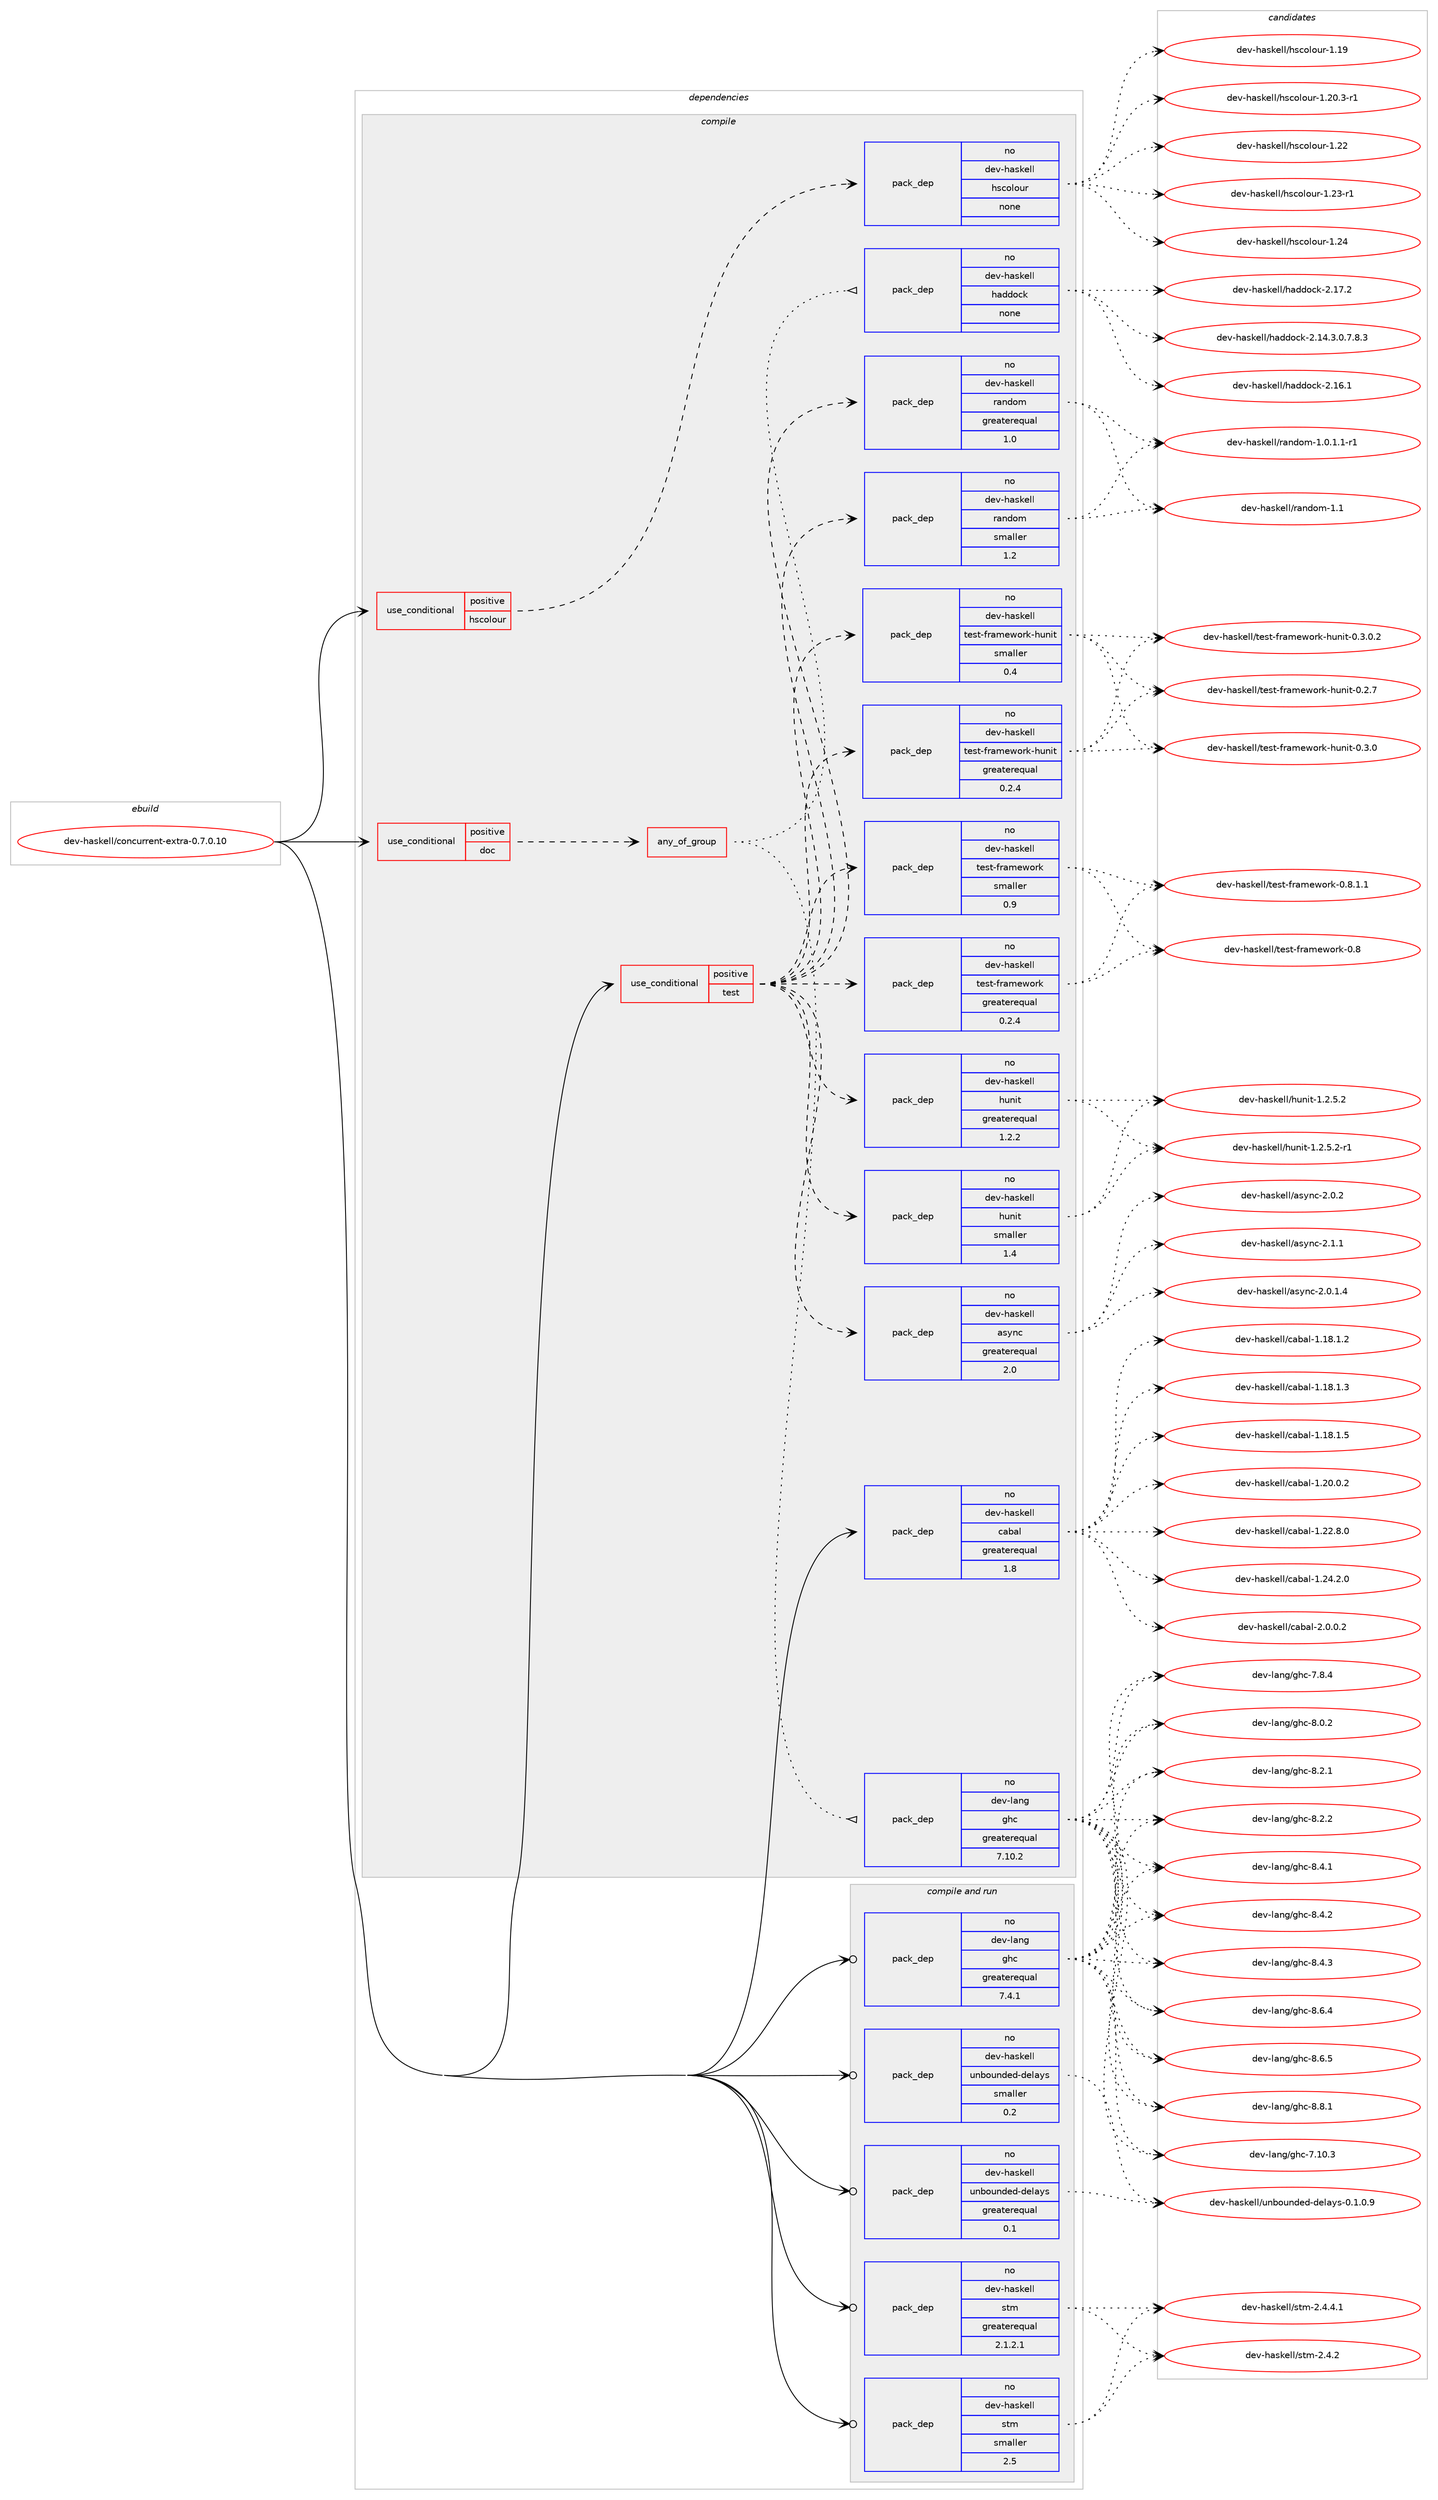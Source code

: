 digraph prolog {

# *************
# Graph options
# *************

newrank=true;
concentrate=true;
compound=true;
graph [rankdir=LR,fontname=Helvetica,fontsize=10,ranksep=1.5];#, ranksep=2.5, nodesep=0.2];
edge  [arrowhead=vee];
node  [fontname=Helvetica,fontsize=10];

# **********
# The ebuild
# **********

subgraph cluster_leftcol {
color=gray;
rank=same;
label=<<i>ebuild</i>>;
id [label="dev-haskell/concurrent-extra-0.7.0.10", color=red, width=4, href="../dev-haskell/concurrent-extra-0.7.0.10.svg"];
}

# ****************
# The dependencies
# ****************

subgraph cluster_midcol {
color=gray;
label=<<i>dependencies</i>>;
subgraph cluster_compile {
fillcolor="#eeeeee";
style=filled;
label=<<i>compile</i>>;
subgraph cond125223 {
dependency529403 [label=<<TABLE BORDER="0" CELLBORDER="1" CELLSPACING="0" CELLPADDING="4"><TR><TD ROWSPAN="3" CELLPADDING="10">use_conditional</TD></TR><TR><TD>positive</TD></TR><TR><TD>doc</TD></TR></TABLE>>, shape=none, color=red];
subgraph any9644 {
dependency529404 [label=<<TABLE BORDER="0" CELLBORDER="1" CELLSPACING="0" CELLPADDING="4"><TR><TD CELLPADDING="10">any_of_group</TD></TR></TABLE>>, shape=none, color=red];subgraph pack394179 {
dependency529405 [label=<<TABLE BORDER="0" CELLBORDER="1" CELLSPACING="0" CELLPADDING="4" WIDTH="220"><TR><TD ROWSPAN="6" CELLPADDING="30">pack_dep</TD></TR><TR><TD WIDTH="110">no</TD></TR><TR><TD>dev-haskell</TD></TR><TR><TD>haddock</TD></TR><TR><TD>none</TD></TR><TR><TD></TD></TR></TABLE>>, shape=none, color=blue];
}
dependency529404:e -> dependency529405:w [weight=20,style="dotted",arrowhead="oinv"];
subgraph pack394180 {
dependency529406 [label=<<TABLE BORDER="0" CELLBORDER="1" CELLSPACING="0" CELLPADDING="4" WIDTH="220"><TR><TD ROWSPAN="6" CELLPADDING="30">pack_dep</TD></TR><TR><TD WIDTH="110">no</TD></TR><TR><TD>dev-lang</TD></TR><TR><TD>ghc</TD></TR><TR><TD>greaterequal</TD></TR><TR><TD>7.10.2</TD></TR></TABLE>>, shape=none, color=blue];
}
dependency529404:e -> dependency529406:w [weight=20,style="dotted",arrowhead="oinv"];
}
dependency529403:e -> dependency529404:w [weight=20,style="dashed",arrowhead="vee"];
}
id:e -> dependency529403:w [weight=20,style="solid",arrowhead="vee"];
subgraph cond125224 {
dependency529407 [label=<<TABLE BORDER="0" CELLBORDER="1" CELLSPACING="0" CELLPADDING="4"><TR><TD ROWSPAN="3" CELLPADDING="10">use_conditional</TD></TR><TR><TD>positive</TD></TR><TR><TD>hscolour</TD></TR></TABLE>>, shape=none, color=red];
subgraph pack394181 {
dependency529408 [label=<<TABLE BORDER="0" CELLBORDER="1" CELLSPACING="0" CELLPADDING="4" WIDTH="220"><TR><TD ROWSPAN="6" CELLPADDING="30">pack_dep</TD></TR><TR><TD WIDTH="110">no</TD></TR><TR><TD>dev-haskell</TD></TR><TR><TD>hscolour</TD></TR><TR><TD>none</TD></TR><TR><TD></TD></TR></TABLE>>, shape=none, color=blue];
}
dependency529407:e -> dependency529408:w [weight=20,style="dashed",arrowhead="vee"];
}
id:e -> dependency529407:w [weight=20,style="solid",arrowhead="vee"];
subgraph cond125225 {
dependency529409 [label=<<TABLE BORDER="0" CELLBORDER="1" CELLSPACING="0" CELLPADDING="4"><TR><TD ROWSPAN="3" CELLPADDING="10">use_conditional</TD></TR><TR><TD>positive</TD></TR><TR><TD>test</TD></TR></TABLE>>, shape=none, color=red];
subgraph pack394182 {
dependency529410 [label=<<TABLE BORDER="0" CELLBORDER="1" CELLSPACING="0" CELLPADDING="4" WIDTH="220"><TR><TD ROWSPAN="6" CELLPADDING="30">pack_dep</TD></TR><TR><TD WIDTH="110">no</TD></TR><TR><TD>dev-haskell</TD></TR><TR><TD>async</TD></TR><TR><TD>greaterequal</TD></TR><TR><TD>2.0</TD></TR></TABLE>>, shape=none, color=blue];
}
dependency529409:e -> dependency529410:w [weight=20,style="dashed",arrowhead="vee"];
subgraph pack394183 {
dependency529411 [label=<<TABLE BORDER="0" CELLBORDER="1" CELLSPACING="0" CELLPADDING="4" WIDTH="220"><TR><TD ROWSPAN="6" CELLPADDING="30">pack_dep</TD></TR><TR><TD WIDTH="110">no</TD></TR><TR><TD>dev-haskell</TD></TR><TR><TD>hunit</TD></TR><TR><TD>greaterequal</TD></TR><TR><TD>1.2.2</TD></TR></TABLE>>, shape=none, color=blue];
}
dependency529409:e -> dependency529411:w [weight=20,style="dashed",arrowhead="vee"];
subgraph pack394184 {
dependency529412 [label=<<TABLE BORDER="0" CELLBORDER="1" CELLSPACING="0" CELLPADDING="4" WIDTH="220"><TR><TD ROWSPAN="6" CELLPADDING="30">pack_dep</TD></TR><TR><TD WIDTH="110">no</TD></TR><TR><TD>dev-haskell</TD></TR><TR><TD>hunit</TD></TR><TR><TD>smaller</TD></TR><TR><TD>1.4</TD></TR></TABLE>>, shape=none, color=blue];
}
dependency529409:e -> dependency529412:w [weight=20,style="dashed",arrowhead="vee"];
subgraph pack394185 {
dependency529413 [label=<<TABLE BORDER="0" CELLBORDER="1" CELLSPACING="0" CELLPADDING="4" WIDTH="220"><TR><TD ROWSPAN="6" CELLPADDING="30">pack_dep</TD></TR><TR><TD WIDTH="110">no</TD></TR><TR><TD>dev-haskell</TD></TR><TR><TD>random</TD></TR><TR><TD>greaterequal</TD></TR><TR><TD>1.0</TD></TR></TABLE>>, shape=none, color=blue];
}
dependency529409:e -> dependency529413:w [weight=20,style="dashed",arrowhead="vee"];
subgraph pack394186 {
dependency529414 [label=<<TABLE BORDER="0" CELLBORDER="1" CELLSPACING="0" CELLPADDING="4" WIDTH="220"><TR><TD ROWSPAN="6" CELLPADDING="30">pack_dep</TD></TR><TR><TD WIDTH="110">no</TD></TR><TR><TD>dev-haskell</TD></TR><TR><TD>random</TD></TR><TR><TD>smaller</TD></TR><TR><TD>1.2</TD></TR></TABLE>>, shape=none, color=blue];
}
dependency529409:e -> dependency529414:w [weight=20,style="dashed",arrowhead="vee"];
subgraph pack394187 {
dependency529415 [label=<<TABLE BORDER="0" CELLBORDER="1" CELLSPACING="0" CELLPADDING="4" WIDTH="220"><TR><TD ROWSPAN="6" CELLPADDING="30">pack_dep</TD></TR><TR><TD WIDTH="110">no</TD></TR><TR><TD>dev-haskell</TD></TR><TR><TD>test-framework</TD></TR><TR><TD>greaterequal</TD></TR><TR><TD>0.2.4</TD></TR></TABLE>>, shape=none, color=blue];
}
dependency529409:e -> dependency529415:w [weight=20,style="dashed",arrowhead="vee"];
subgraph pack394188 {
dependency529416 [label=<<TABLE BORDER="0" CELLBORDER="1" CELLSPACING="0" CELLPADDING="4" WIDTH="220"><TR><TD ROWSPAN="6" CELLPADDING="30">pack_dep</TD></TR><TR><TD WIDTH="110">no</TD></TR><TR><TD>dev-haskell</TD></TR><TR><TD>test-framework</TD></TR><TR><TD>smaller</TD></TR><TR><TD>0.9</TD></TR></TABLE>>, shape=none, color=blue];
}
dependency529409:e -> dependency529416:w [weight=20,style="dashed",arrowhead="vee"];
subgraph pack394189 {
dependency529417 [label=<<TABLE BORDER="0" CELLBORDER="1" CELLSPACING="0" CELLPADDING="4" WIDTH="220"><TR><TD ROWSPAN="6" CELLPADDING="30">pack_dep</TD></TR><TR><TD WIDTH="110">no</TD></TR><TR><TD>dev-haskell</TD></TR><TR><TD>test-framework-hunit</TD></TR><TR><TD>greaterequal</TD></TR><TR><TD>0.2.4</TD></TR></TABLE>>, shape=none, color=blue];
}
dependency529409:e -> dependency529417:w [weight=20,style="dashed",arrowhead="vee"];
subgraph pack394190 {
dependency529418 [label=<<TABLE BORDER="0" CELLBORDER="1" CELLSPACING="0" CELLPADDING="4" WIDTH="220"><TR><TD ROWSPAN="6" CELLPADDING="30">pack_dep</TD></TR><TR><TD WIDTH="110">no</TD></TR><TR><TD>dev-haskell</TD></TR><TR><TD>test-framework-hunit</TD></TR><TR><TD>smaller</TD></TR><TR><TD>0.4</TD></TR></TABLE>>, shape=none, color=blue];
}
dependency529409:e -> dependency529418:w [weight=20,style="dashed",arrowhead="vee"];
}
id:e -> dependency529409:w [weight=20,style="solid",arrowhead="vee"];
subgraph pack394191 {
dependency529419 [label=<<TABLE BORDER="0" CELLBORDER="1" CELLSPACING="0" CELLPADDING="4" WIDTH="220"><TR><TD ROWSPAN="6" CELLPADDING="30">pack_dep</TD></TR><TR><TD WIDTH="110">no</TD></TR><TR><TD>dev-haskell</TD></TR><TR><TD>cabal</TD></TR><TR><TD>greaterequal</TD></TR><TR><TD>1.8</TD></TR></TABLE>>, shape=none, color=blue];
}
id:e -> dependency529419:w [weight=20,style="solid",arrowhead="vee"];
}
subgraph cluster_compileandrun {
fillcolor="#eeeeee";
style=filled;
label=<<i>compile and run</i>>;
subgraph pack394192 {
dependency529420 [label=<<TABLE BORDER="0" CELLBORDER="1" CELLSPACING="0" CELLPADDING="4" WIDTH="220"><TR><TD ROWSPAN="6" CELLPADDING="30">pack_dep</TD></TR><TR><TD WIDTH="110">no</TD></TR><TR><TD>dev-haskell</TD></TR><TR><TD>stm</TD></TR><TR><TD>greaterequal</TD></TR><TR><TD>2.1.2.1</TD></TR></TABLE>>, shape=none, color=blue];
}
id:e -> dependency529420:w [weight=20,style="solid",arrowhead="odotvee"];
subgraph pack394193 {
dependency529421 [label=<<TABLE BORDER="0" CELLBORDER="1" CELLSPACING="0" CELLPADDING="4" WIDTH="220"><TR><TD ROWSPAN="6" CELLPADDING="30">pack_dep</TD></TR><TR><TD WIDTH="110">no</TD></TR><TR><TD>dev-haskell</TD></TR><TR><TD>stm</TD></TR><TR><TD>smaller</TD></TR><TR><TD>2.5</TD></TR></TABLE>>, shape=none, color=blue];
}
id:e -> dependency529421:w [weight=20,style="solid",arrowhead="odotvee"];
subgraph pack394194 {
dependency529422 [label=<<TABLE BORDER="0" CELLBORDER="1" CELLSPACING="0" CELLPADDING="4" WIDTH="220"><TR><TD ROWSPAN="6" CELLPADDING="30">pack_dep</TD></TR><TR><TD WIDTH="110">no</TD></TR><TR><TD>dev-haskell</TD></TR><TR><TD>unbounded-delays</TD></TR><TR><TD>greaterequal</TD></TR><TR><TD>0.1</TD></TR></TABLE>>, shape=none, color=blue];
}
id:e -> dependency529422:w [weight=20,style="solid",arrowhead="odotvee"];
subgraph pack394195 {
dependency529423 [label=<<TABLE BORDER="0" CELLBORDER="1" CELLSPACING="0" CELLPADDING="4" WIDTH="220"><TR><TD ROWSPAN="6" CELLPADDING="30">pack_dep</TD></TR><TR><TD WIDTH="110">no</TD></TR><TR><TD>dev-haskell</TD></TR><TR><TD>unbounded-delays</TD></TR><TR><TD>smaller</TD></TR><TR><TD>0.2</TD></TR></TABLE>>, shape=none, color=blue];
}
id:e -> dependency529423:w [weight=20,style="solid",arrowhead="odotvee"];
subgraph pack394196 {
dependency529424 [label=<<TABLE BORDER="0" CELLBORDER="1" CELLSPACING="0" CELLPADDING="4" WIDTH="220"><TR><TD ROWSPAN="6" CELLPADDING="30">pack_dep</TD></TR><TR><TD WIDTH="110">no</TD></TR><TR><TD>dev-lang</TD></TR><TR><TD>ghc</TD></TR><TR><TD>greaterequal</TD></TR><TR><TD>7.4.1</TD></TR></TABLE>>, shape=none, color=blue];
}
id:e -> dependency529424:w [weight=20,style="solid",arrowhead="odotvee"];
}
subgraph cluster_run {
fillcolor="#eeeeee";
style=filled;
label=<<i>run</i>>;
}
}

# **************
# The candidates
# **************

subgraph cluster_choices {
rank=same;
color=gray;
label=<<i>candidates</i>>;

subgraph choice394179 {
color=black;
nodesep=1;
choice1001011184510497115107101108108471049710010011199107455046495246514648465546564651 [label="dev-haskell/haddock-2.14.3.0.7.8.3", color=red, width=4,href="../dev-haskell/haddock-2.14.3.0.7.8.3.svg"];
choice100101118451049711510710110810847104971001001119910745504649544649 [label="dev-haskell/haddock-2.16.1", color=red, width=4,href="../dev-haskell/haddock-2.16.1.svg"];
choice100101118451049711510710110810847104971001001119910745504649554650 [label="dev-haskell/haddock-2.17.2", color=red, width=4,href="../dev-haskell/haddock-2.17.2.svg"];
dependency529405:e -> choice1001011184510497115107101108108471049710010011199107455046495246514648465546564651:w [style=dotted,weight="100"];
dependency529405:e -> choice100101118451049711510710110810847104971001001119910745504649544649:w [style=dotted,weight="100"];
dependency529405:e -> choice100101118451049711510710110810847104971001001119910745504649554650:w [style=dotted,weight="100"];
}
subgraph choice394180 {
color=black;
nodesep=1;
choice1001011184510897110103471031049945554649484651 [label="dev-lang/ghc-7.10.3", color=red, width=4,href="../dev-lang/ghc-7.10.3.svg"];
choice10010111845108971101034710310499455546564652 [label="dev-lang/ghc-7.8.4", color=red, width=4,href="../dev-lang/ghc-7.8.4.svg"];
choice10010111845108971101034710310499455646484650 [label="dev-lang/ghc-8.0.2", color=red, width=4,href="../dev-lang/ghc-8.0.2.svg"];
choice10010111845108971101034710310499455646504649 [label="dev-lang/ghc-8.2.1", color=red, width=4,href="../dev-lang/ghc-8.2.1.svg"];
choice10010111845108971101034710310499455646504650 [label="dev-lang/ghc-8.2.2", color=red, width=4,href="../dev-lang/ghc-8.2.2.svg"];
choice10010111845108971101034710310499455646524649 [label="dev-lang/ghc-8.4.1", color=red, width=4,href="../dev-lang/ghc-8.4.1.svg"];
choice10010111845108971101034710310499455646524650 [label="dev-lang/ghc-8.4.2", color=red, width=4,href="../dev-lang/ghc-8.4.2.svg"];
choice10010111845108971101034710310499455646524651 [label="dev-lang/ghc-8.4.3", color=red, width=4,href="../dev-lang/ghc-8.4.3.svg"];
choice10010111845108971101034710310499455646544652 [label="dev-lang/ghc-8.6.4", color=red, width=4,href="../dev-lang/ghc-8.6.4.svg"];
choice10010111845108971101034710310499455646544653 [label="dev-lang/ghc-8.6.5", color=red, width=4,href="../dev-lang/ghc-8.6.5.svg"];
choice10010111845108971101034710310499455646564649 [label="dev-lang/ghc-8.8.1", color=red, width=4,href="../dev-lang/ghc-8.8.1.svg"];
dependency529406:e -> choice1001011184510897110103471031049945554649484651:w [style=dotted,weight="100"];
dependency529406:e -> choice10010111845108971101034710310499455546564652:w [style=dotted,weight="100"];
dependency529406:e -> choice10010111845108971101034710310499455646484650:w [style=dotted,weight="100"];
dependency529406:e -> choice10010111845108971101034710310499455646504649:w [style=dotted,weight="100"];
dependency529406:e -> choice10010111845108971101034710310499455646504650:w [style=dotted,weight="100"];
dependency529406:e -> choice10010111845108971101034710310499455646524649:w [style=dotted,weight="100"];
dependency529406:e -> choice10010111845108971101034710310499455646524650:w [style=dotted,weight="100"];
dependency529406:e -> choice10010111845108971101034710310499455646524651:w [style=dotted,weight="100"];
dependency529406:e -> choice10010111845108971101034710310499455646544652:w [style=dotted,weight="100"];
dependency529406:e -> choice10010111845108971101034710310499455646544653:w [style=dotted,weight="100"];
dependency529406:e -> choice10010111845108971101034710310499455646564649:w [style=dotted,weight="100"];
}
subgraph choice394181 {
color=black;
nodesep=1;
choice100101118451049711510710110810847104115991111081111171144549464957 [label="dev-haskell/hscolour-1.19", color=red, width=4,href="../dev-haskell/hscolour-1.19.svg"];
choice10010111845104971151071011081084710411599111108111117114454946504846514511449 [label="dev-haskell/hscolour-1.20.3-r1", color=red, width=4,href="../dev-haskell/hscolour-1.20.3-r1.svg"];
choice100101118451049711510710110810847104115991111081111171144549465050 [label="dev-haskell/hscolour-1.22", color=red, width=4,href="../dev-haskell/hscolour-1.22.svg"];
choice1001011184510497115107101108108471041159911110811111711445494650514511449 [label="dev-haskell/hscolour-1.23-r1", color=red, width=4,href="../dev-haskell/hscolour-1.23-r1.svg"];
choice100101118451049711510710110810847104115991111081111171144549465052 [label="dev-haskell/hscolour-1.24", color=red, width=4,href="../dev-haskell/hscolour-1.24.svg"];
dependency529408:e -> choice100101118451049711510710110810847104115991111081111171144549464957:w [style=dotted,weight="100"];
dependency529408:e -> choice10010111845104971151071011081084710411599111108111117114454946504846514511449:w [style=dotted,weight="100"];
dependency529408:e -> choice100101118451049711510710110810847104115991111081111171144549465050:w [style=dotted,weight="100"];
dependency529408:e -> choice1001011184510497115107101108108471041159911110811111711445494650514511449:w [style=dotted,weight="100"];
dependency529408:e -> choice100101118451049711510710110810847104115991111081111171144549465052:w [style=dotted,weight="100"];
}
subgraph choice394182 {
color=black;
nodesep=1;
choice10010111845104971151071011081084797115121110994550464846494652 [label="dev-haskell/async-2.0.1.4", color=red, width=4,href="../dev-haskell/async-2.0.1.4.svg"];
choice1001011184510497115107101108108479711512111099455046484650 [label="dev-haskell/async-2.0.2", color=red, width=4,href="../dev-haskell/async-2.0.2.svg"];
choice1001011184510497115107101108108479711512111099455046494649 [label="dev-haskell/async-2.1.1", color=red, width=4,href="../dev-haskell/async-2.1.1.svg"];
dependency529410:e -> choice10010111845104971151071011081084797115121110994550464846494652:w [style=dotted,weight="100"];
dependency529410:e -> choice1001011184510497115107101108108479711512111099455046484650:w [style=dotted,weight="100"];
dependency529410:e -> choice1001011184510497115107101108108479711512111099455046494649:w [style=dotted,weight="100"];
}
subgraph choice394183 {
color=black;
nodesep=1;
choice1001011184510497115107101108108471041171101051164549465046534650 [label="dev-haskell/hunit-1.2.5.2", color=red, width=4,href="../dev-haskell/hunit-1.2.5.2.svg"];
choice10010111845104971151071011081084710411711010511645494650465346504511449 [label="dev-haskell/hunit-1.2.5.2-r1", color=red, width=4,href="../dev-haskell/hunit-1.2.5.2-r1.svg"];
dependency529411:e -> choice1001011184510497115107101108108471041171101051164549465046534650:w [style=dotted,weight="100"];
dependency529411:e -> choice10010111845104971151071011081084710411711010511645494650465346504511449:w [style=dotted,weight="100"];
}
subgraph choice394184 {
color=black;
nodesep=1;
choice1001011184510497115107101108108471041171101051164549465046534650 [label="dev-haskell/hunit-1.2.5.2", color=red, width=4,href="../dev-haskell/hunit-1.2.5.2.svg"];
choice10010111845104971151071011081084710411711010511645494650465346504511449 [label="dev-haskell/hunit-1.2.5.2-r1", color=red, width=4,href="../dev-haskell/hunit-1.2.5.2-r1.svg"];
dependency529412:e -> choice1001011184510497115107101108108471041171101051164549465046534650:w [style=dotted,weight="100"];
dependency529412:e -> choice10010111845104971151071011081084710411711010511645494650465346504511449:w [style=dotted,weight="100"];
}
subgraph choice394185 {
color=black;
nodesep=1;
choice1001011184510497115107101108108471149711010011110945494648464946494511449 [label="dev-haskell/random-1.0.1.1-r1", color=red, width=4,href="../dev-haskell/random-1.0.1.1-r1.svg"];
choice1001011184510497115107101108108471149711010011110945494649 [label="dev-haskell/random-1.1", color=red, width=4,href="../dev-haskell/random-1.1.svg"];
dependency529413:e -> choice1001011184510497115107101108108471149711010011110945494648464946494511449:w [style=dotted,weight="100"];
dependency529413:e -> choice1001011184510497115107101108108471149711010011110945494649:w [style=dotted,weight="100"];
}
subgraph choice394186 {
color=black;
nodesep=1;
choice1001011184510497115107101108108471149711010011110945494648464946494511449 [label="dev-haskell/random-1.0.1.1-r1", color=red, width=4,href="../dev-haskell/random-1.0.1.1-r1.svg"];
choice1001011184510497115107101108108471149711010011110945494649 [label="dev-haskell/random-1.1", color=red, width=4,href="../dev-haskell/random-1.1.svg"];
dependency529414:e -> choice1001011184510497115107101108108471149711010011110945494648464946494511449:w [style=dotted,weight="100"];
dependency529414:e -> choice1001011184510497115107101108108471149711010011110945494649:w [style=dotted,weight="100"];
}
subgraph choice394187 {
color=black;
nodesep=1;
choice100101118451049711510710110810847116101115116451021149710910111911111410745484656 [label="dev-haskell/test-framework-0.8", color=red, width=4,href="../dev-haskell/test-framework-0.8.svg"];
choice10010111845104971151071011081084711610111511645102114971091011191111141074548465646494649 [label="dev-haskell/test-framework-0.8.1.1", color=red, width=4,href="../dev-haskell/test-framework-0.8.1.1.svg"];
dependency529415:e -> choice100101118451049711510710110810847116101115116451021149710910111911111410745484656:w [style=dotted,weight="100"];
dependency529415:e -> choice10010111845104971151071011081084711610111511645102114971091011191111141074548465646494649:w [style=dotted,weight="100"];
}
subgraph choice394188 {
color=black;
nodesep=1;
choice100101118451049711510710110810847116101115116451021149710910111911111410745484656 [label="dev-haskell/test-framework-0.8", color=red, width=4,href="../dev-haskell/test-framework-0.8.svg"];
choice10010111845104971151071011081084711610111511645102114971091011191111141074548465646494649 [label="dev-haskell/test-framework-0.8.1.1", color=red, width=4,href="../dev-haskell/test-framework-0.8.1.1.svg"];
dependency529416:e -> choice100101118451049711510710110810847116101115116451021149710910111911111410745484656:w [style=dotted,weight="100"];
dependency529416:e -> choice10010111845104971151071011081084711610111511645102114971091011191111141074548465646494649:w [style=dotted,weight="100"];
}
subgraph choice394189 {
color=black;
nodesep=1;
choice100101118451049711510710110810847116101115116451021149710910111911111410745104117110105116454846504655 [label="dev-haskell/test-framework-hunit-0.2.7", color=red, width=4,href="../dev-haskell/test-framework-hunit-0.2.7.svg"];
choice100101118451049711510710110810847116101115116451021149710910111911111410745104117110105116454846514648 [label="dev-haskell/test-framework-hunit-0.3.0", color=red, width=4,href="../dev-haskell/test-framework-hunit-0.3.0.svg"];
choice1001011184510497115107101108108471161011151164510211497109101119111114107451041171101051164548465146484650 [label="dev-haskell/test-framework-hunit-0.3.0.2", color=red, width=4,href="../dev-haskell/test-framework-hunit-0.3.0.2.svg"];
dependency529417:e -> choice100101118451049711510710110810847116101115116451021149710910111911111410745104117110105116454846504655:w [style=dotted,weight="100"];
dependency529417:e -> choice100101118451049711510710110810847116101115116451021149710910111911111410745104117110105116454846514648:w [style=dotted,weight="100"];
dependency529417:e -> choice1001011184510497115107101108108471161011151164510211497109101119111114107451041171101051164548465146484650:w [style=dotted,weight="100"];
}
subgraph choice394190 {
color=black;
nodesep=1;
choice100101118451049711510710110810847116101115116451021149710910111911111410745104117110105116454846504655 [label="dev-haskell/test-framework-hunit-0.2.7", color=red, width=4,href="../dev-haskell/test-framework-hunit-0.2.7.svg"];
choice100101118451049711510710110810847116101115116451021149710910111911111410745104117110105116454846514648 [label="dev-haskell/test-framework-hunit-0.3.0", color=red, width=4,href="../dev-haskell/test-framework-hunit-0.3.0.svg"];
choice1001011184510497115107101108108471161011151164510211497109101119111114107451041171101051164548465146484650 [label="dev-haskell/test-framework-hunit-0.3.0.2", color=red, width=4,href="../dev-haskell/test-framework-hunit-0.3.0.2.svg"];
dependency529418:e -> choice100101118451049711510710110810847116101115116451021149710910111911111410745104117110105116454846504655:w [style=dotted,weight="100"];
dependency529418:e -> choice100101118451049711510710110810847116101115116451021149710910111911111410745104117110105116454846514648:w [style=dotted,weight="100"];
dependency529418:e -> choice1001011184510497115107101108108471161011151164510211497109101119111114107451041171101051164548465146484650:w [style=dotted,weight="100"];
}
subgraph choice394191 {
color=black;
nodesep=1;
choice10010111845104971151071011081084799979897108454946495646494650 [label="dev-haskell/cabal-1.18.1.2", color=red, width=4,href="../dev-haskell/cabal-1.18.1.2.svg"];
choice10010111845104971151071011081084799979897108454946495646494651 [label="dev-haskell/cabal-1.18.1.3", color=red, width=4,href="../dev-haskell/cabal-1.18.1.3.svg"];
choice10010111845104971151071011081084799979897108454946495646494653 [label="dev-haskell/cabal-1.18.1.5", color=red, width=4,href="../dev-haskell/cabal-1.18.1.5.svg"];
choice10010111845104971151071011081084799979897108454946504846484650 [label="dev-haskell/cabal-1.20.0.2", color=red, width=4,href="../dev-haskell/cabal-1.20.0.2.svg"];
choice10010111845104971151071011081084799979897108454946505046564648 [label="dev-haskell/cabal-1.22.8.0", color=red, width=4,href="../dev-haskell/cabal-1.22.8.0.svg"];
choice10010111845104971151071011081084799979897108454946505246504648 [label="dev-haskell/cabal-1.24.2.0", color=red, width=4,href="../dev-haskell/cabal-1.24.2.0.svg"];
choice100101118451049711510710110810847999798971084550464846484650 [label="dev-haskell/cabal-2.0.0.2", color=red, width=4,href="../dev-haskell/cabal-2.0.0.2.svg"];
dependency529419:e -> choice10010111845104971151071011081084799979897108454946495646494650:w [style=dotted,weight="100"];
dependency529419:e -> choice10010111845104971151071011081084799979897108454946495646494651:w [style=dotted,weight="100"];
dependency529419:e -> choice10010111845104971151071011081084799979897108454946495646494653:w [style=dotted,weight="100"];
dependency529419:e -> choice10010111845104971151071011081084799979897108454946504846484650:w [style=dotted,weight="100"];
dependency529419:e -> choice10010111845104971151071011081084799979897108454946505046564648:w [style=dotted,weight="100"];
dependency529419:e -> choice10010111845104971151071011081084799979897108454946505246504648:w [style=dotted,weight="100"];
dependency529419:e -> choice100101118451049711510710110810847999798971084550464846484650:w [style=dotted,weight="100"];
}
subgraph choice394192 {
color=black;
nodesep=1;
choice100101118451049711510710110810847115116109455046524650 [label="dev-haskell/stm-2.4.2", color=red, width=4,href="../dev-haskell/stm-2.4.2.svg"];
choice1001011184510497115107101108108471151161094550465246524649 [label="dev-haskell/stm-2.4.4.1", color=red, width=4,href="../dev-haskell/stm-2.4.4.1.svg"];
dependency529420:e -> choice100101118451049711510710110810847115116109455046524650:w [style=dotted,weight="100"];
dependency529420:e -> choice1001011184510497115107101108108471151161094550465246524649:w [style=dotted,weight="100"];
}
subgraph choice394193 {
color=black;
nodesep=1;
choice100101118451049711510710110810847115116109455046524650 [label="dev-haskell/stm-2.4.2", color=red, width=4,href="../dev-haskell/stm-2.4.2.svg"];
choice1001011184510497115107101108108471151161094550465246524649 [label="dev-haskell/stm-2.4.4.1", color=red, width=4,href="../dev-haskell/stm-2.4.4.1.svg"];
dependency529421:e -> choice100101118451049711510710110810847115116109455046524650:w [style=dotted,weight="100"];
dependency529421:e -> choice1001011184510497115107101108108471151161094550465246524649:w [style=dotted,weight="100"];
}
subgraph choice394194 {
color=black;
nodesep=1;
choice1001011184510497115107101108108471171109811111711010010110045100101108971211154548464946484657 [label="dev-haskell/unbounded-delays-0.1.0.9", color=red, width=4,href="../dev-haskell/unbounded-delays-0.1.0.9.svg"];
dependency529422:e -> choice1001011184510497115107101108108471171109811111711010010110045100101108971211154548464946484657:w [style=dotted,weight="100"];
}
subgraph choice394195 {
color=black;
nodesep=1;
choice1001011184510497115107101108108471171109811111711010010110045100101108971211154548464946484657 [label="dev-haskell/unbounded-delays-0.1.0.9", color=red, width=4,href="../dev-haskell/unbounded-delays-0.1.0.9.svg"];
dependency529423:e -> choice1001011184510497115107101108108471171109811111711010010110045100101108971211154548464946484657:w [style=dotted,weight="100"];
}
subgraph choice394196 {
color=black;
nodesep=1;
choice1001011184510897110103471031049945554649484651 [label="dev-lang/ghc-7.10.3", color=red, width=4,href="../dev-lang/ghc-7.10.3.svg"];
choice10010111845108971101034710310499455546564652 [label="dev-lang/ghc-7.8.4", color=red, width=4,href="../dev-lang/ghc-7.8.4.svg"];
choice10010111845108971101034710310499455646484650 [label="dev-lang/ghc-8.0.2", color=red, width=4,href="../dev-lang/ghc-8.0.2.svg"];
choice10010111845108971101034710310499455646504649 [label="dev-lang/ghc-8.2.1", color=red, width=4,href="../dev-lang/ghc-8.2.1.svg"];
choice10010111845108971101034710310499455646504650 [label="dev-lang/ghc-8.2.2", color=red, width=4,href="../dev-lang/ghc-8.2.2.svg"];
choice10010111845108971101034710310499455646524649 [label="dev-lang/ghc-8.4.1", color=red, width=4,href="../dev-lang/ghc-8.4.1.svg"];
choice10010111845108971101034710310499455646524650 [label="dev-lang/ghc-8.4.2", color=red, width=4,href="../dev-lang/ghc-8.4.2.svg"];
choice10010111845108971101034710310499455646524651 [label="dev-lang/ghc-8.4.3", color=red, width=4,href="../dev-lang/ghc-8.4.3.svg"];
choice10010111845108971101034710310499455646544652 [label="dev-lang/ghc-8.6.4", color=red, width=4,href="../dev-lang/ghc-8.6.4.svg"];
choice10010111845108971101034710310499455646544653 [label="dev-lang/ghc-8.6.5", color=red, width=4,href="../dev-lang/ghc-8.6.5.svg"];
choice10010111845108971101034710310499455646564649 [label="dev-lang/ghc-8.8.1", color=red, width=4,href="../dev-lang/ghc-8.8.1.svg"];
dependency529424:e -> choice1001011184510897110103471031049945554649484651:w [style=dotted,weight="100"];
dependency529424:e -> choice10010111845108971101034710310499455546564652:w [style=dotted,weight="100"];
dependency529424:e -> choice10010111845108971101034710310499455646484650:w [style=dotted,weight="100"];
dependency529424:e -> choice10010111845108971101034710310499455646504649:w [style=dotted,weight="100"];
dependency529424:e -> choice10010111845108971101034710310499455646504650:w [style=dotted,weight="100"];
dependency529424:e -> choice10010111845108971101034710310499455646524649:w [style=dotted,weight="100"];
dependency529424:e -> choice10010111845108971101034710310499455646524650:w [style=dotted,weight="100"];
dependency529424:e -> choice10010111845108971101034710310499455646524651:w [style=dotted,weight="100"];
dependency529424:e -> choice10010111845108971101034710310499455646544652:w [style=dotted,weight="100"];
dependency529424:e -> choice10010111845108971101034710310499455646544653:w [style=dotted,weight="100"];
dependency529424:e -> choice10010111845108971101034710310499455646564649:w [style=dotted,weight="100"];
}
}

}
